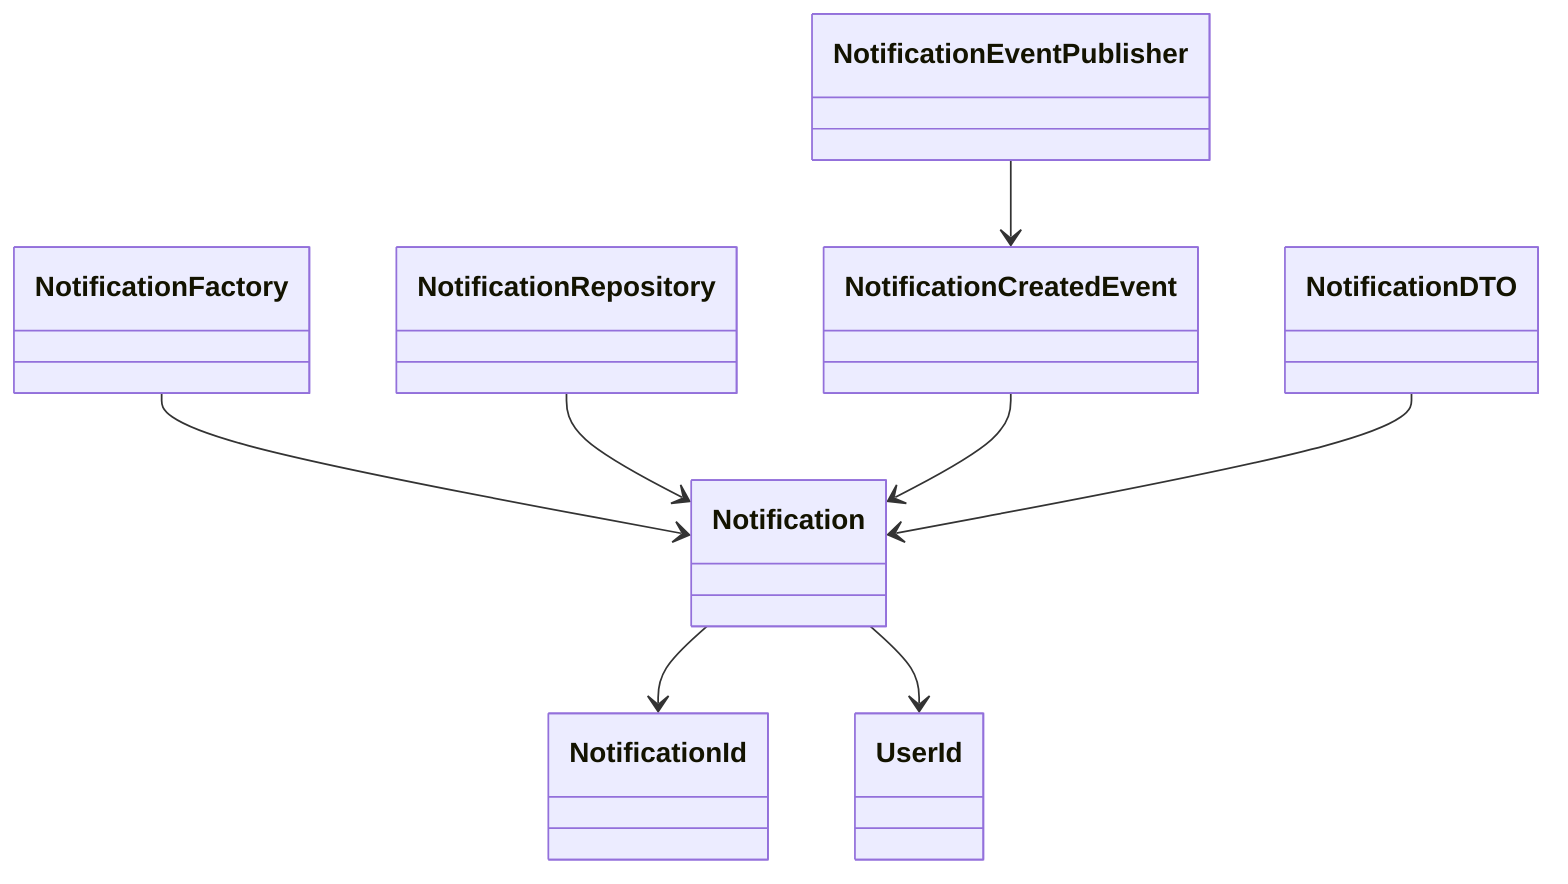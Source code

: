 classDiagram
    Notification --> NotificationId
    Notification --> UserId
    NotificationFactory --> Notification
    NotificationRepository --> Notification
    NotificationCreatedEvent --> Notification
    NotificationDTO --> Notification
    NotificationEventPublisher --> NotificationCreatedEvent